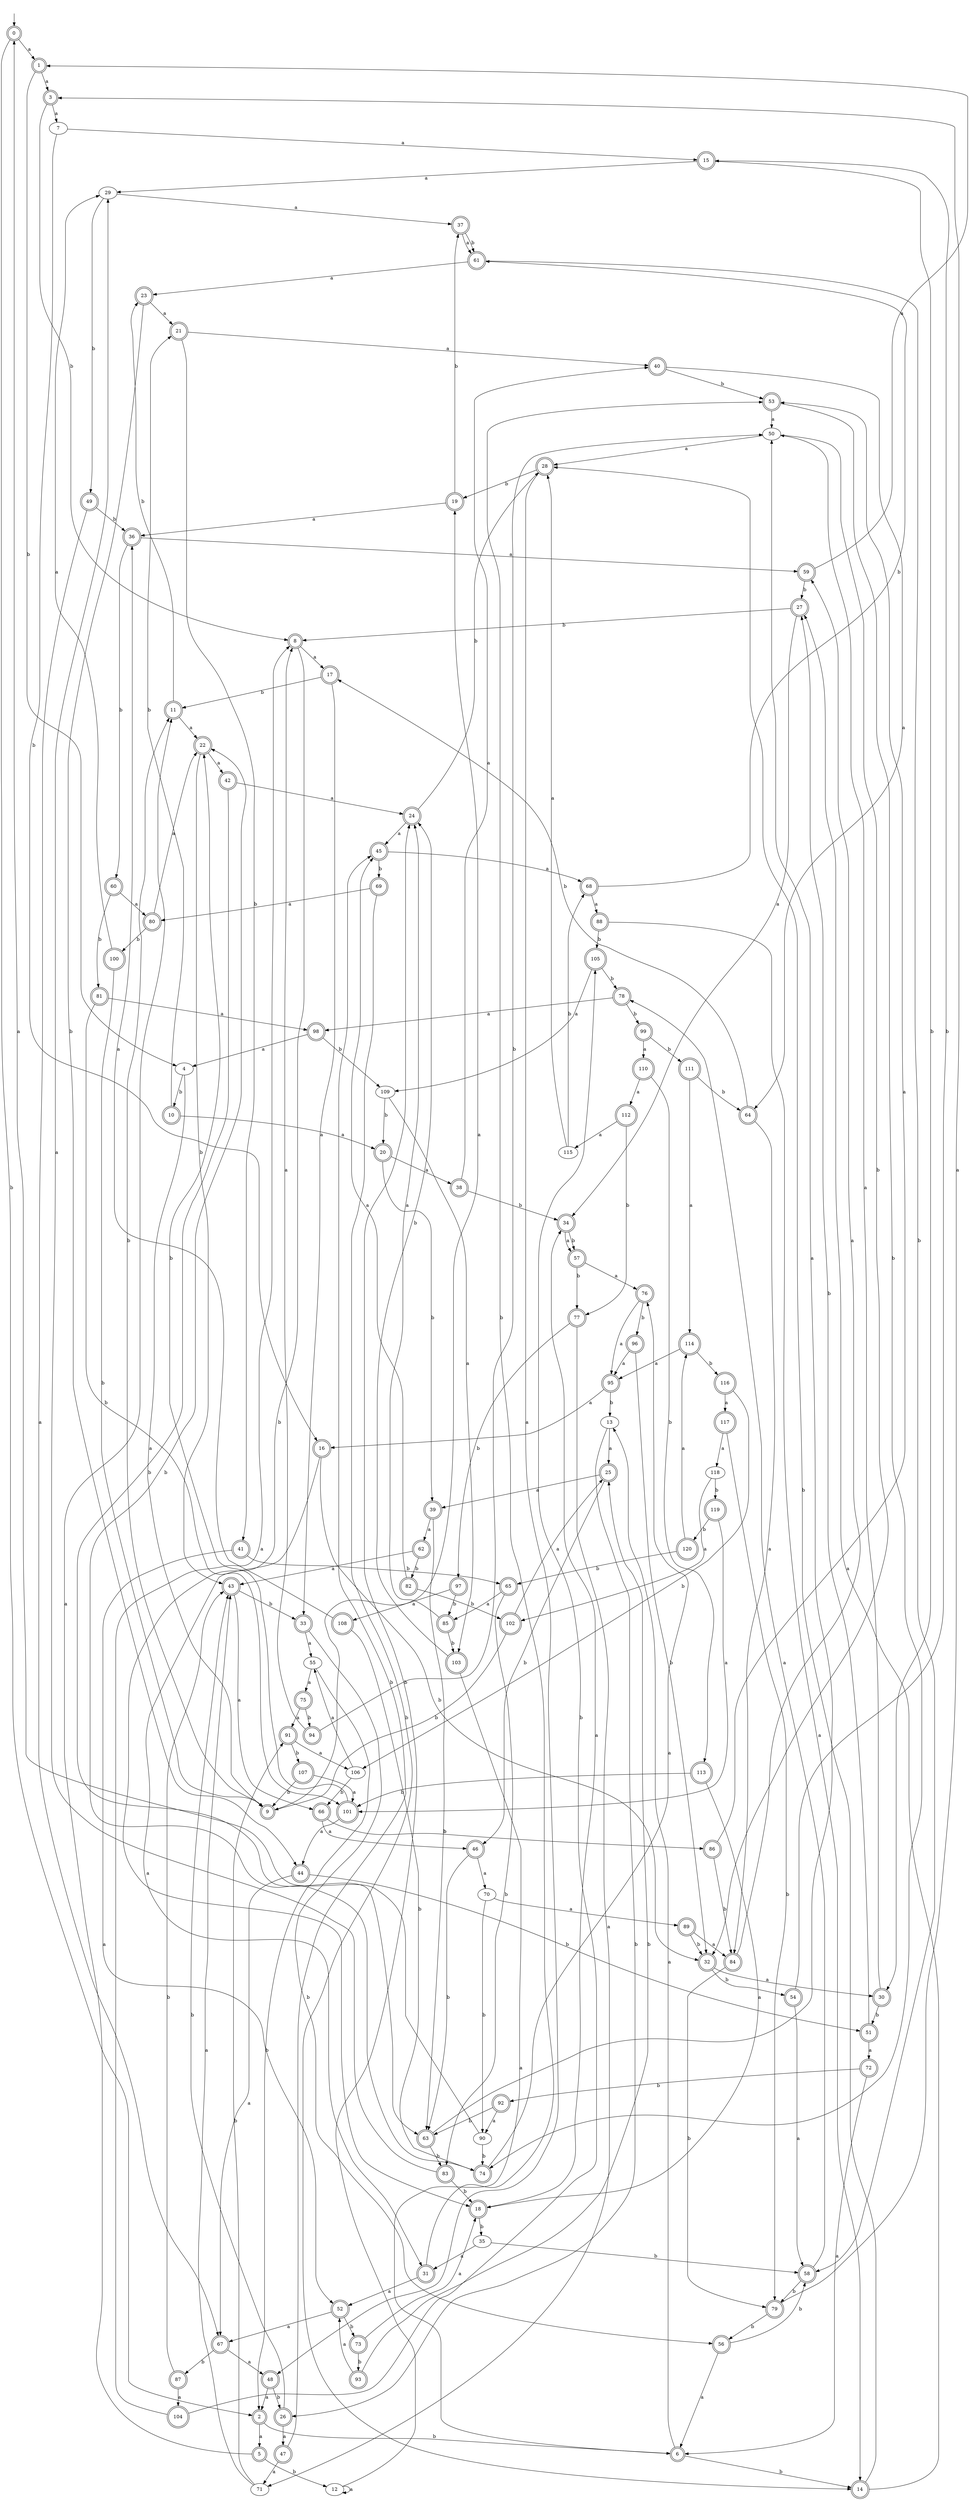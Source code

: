 digraph RandomDFA {
  __start0 [label="", shape=none];
  __start0 -> 0 [label=""];
  0 [shape=circle] [shape=doublecircle]
  0 -> 1 [label="a"]
  0 -> 2 [label="b"]
  1 [shape=doublecircle]
  1 -> 3 [label="a"]
  1 -> 4 [label="b"]
  2 [shape=doublecircle]
  2 -> 5 [label="a"]
  2 -> 6 [label="b"]
  3 [shape=doublecircle]
  3 -> 7 [label="a"]
  3 -> 8 [label="b"]
  4
  4 -> 9 [label="a"]
  4 -> 10 [label="b"]
  5 [shape=doublecircle]
  5 -> 11 [label="a"]
  5 -> 12 [label="b"]
  6 [shape=doublecircle]
  6 -> 13 [label="a"]
  6 -> 14 [label="b"]
  7
  7 -> 15 [label="a"]
  7 -> 16 [label="b"]
  8 [shape=doublecircle]
  8 -> 17 [label="a"]
  8 -> 18 [label="b"]
  9 [shape=doublecircle]
  9 -> 19 [label="a"]
  9 -> 11 [label="b"]
  10 [shape=doublecircle]
  10 -> 20 [label="a"]
  10 -> 21 [label="b"]
  11 [shape=doublecircle]
  11 -> 22 [label="a"]
  11 -> 23 [label="b"]
  12
  12 -> 12 [label="a"]
  12 -> 24 [label="b"]
  13
  13 -> 25 [label="a"]
  13 -> 26 [label="b"]
  14 [shape=doublecircle]
  14 -> 27 [label="a"]
  14 -> 28 [label="b"]
  15 [shape=doublecircle]
  15 -> 29 [label="a"]
  15 -> 30 [label="b"]
  16 [shape=doublecircle]
  16 -> 31 [label="a"]
  16 -> 32 [label="b"]
  17 [shape=doublecircle]
  17 -> 33 [label="a"]
  17 -> 11 [label="b"]
  18 [shape=doublecircle]
  18 -> 34 [label="a"]
  18 -> 35 [label="b"]
  19 [shape=doublecircle]
  19 -> 36 [label="a"]
  19 -> 37 [label="b"]
  20 [shape=doublecircle]
  20 -> 38 [label="a"]
  20 -> 39 [label="b"]
  21 [shape=doublecircle]
  21 -> 40 [label="a"]
  21 -> 41 [label="b"]
  22 [shape=doublecircle]
  22 -> 42 [label="a"]
  22 -> 43 [label="b"]
  23 [shape=doublecircle]
  23 -> 21 [label="a"]
  23 -> 44 [label="b"]
  24 [shape=doublecircle]
  24 -> 45 [label="a"]
  24 -> 28 [label="b"]
  25 [shape=doublecircle]
  25 -> 39 [label="a"]
  25 -> 46 [label="b"]
  26 [shape=doublecircle]
  26 -> 47 [label="a"]
  26 -> 43 [label="b"]
  27 [shape=doublecircle]
  27 -> 34 [label="a"]
  27 -> 8 [label="b"]
  28 [shape=doublecircle]
  28 -> 48 [label="a"]
  28 -> 19 [label="b"]
  29
  29 -> 37 [label="a"]
  29 -> 49 [label="b"]
  30 [shape=doublecircle]
  30 -> 50 [label="a"]
  30 -> 51 [label="b"]
  31 [shape=doublecircle]
  31 -> 52 [label="a"]
  31 -> 53 [label="b"]
  32 [shape=doublecircle]
  32 -> 30 [label="a"]
  32 -> 54 [label="b"]
  33 [shape=doublecircle]
  33 -> 55 [label="a"]
  33 -> 56 [label="b"]
  34 [shape=doublecircle]
  34 -> 57 [label="a"]
  34 -> 57 [label="b"]
  35
  35 -> 31 [label="a"]
  35 -> 58 [label="b"]
  36 [shape=doublecircle]
  36 -> 59 [label="a"]
  36 -> 60 [label="b"]
  37 [shape=doublecircle]
  37 -> 61 [label="a"]
  37 -> 61 [label="b"]
  38 [shape=doublecircle]
  38 -> 40 [label="a"]
  38 -> 34 [label="b"]
  39 [shape=doublecircle]
  39 -> 62 [label="a"]
  39 -> 63 [label="b"]
  40 [shape=doublecircle]
  40 -> 64 [label="a"]
  40 -> 53 [label="b"]
  41 [shape=doublecircle]
  41 -> 52 [label="a"]
  41 -> 65 [label="b"]
  42 [shape=doublecircle]
  42 -> 24 [label="a"]
  42 -> 63 [label="b"]
  43 [shape=doublecircle]
  43 -> 66 [label="a"]
  43 -> 33 [label="b"]
  44 [shape=doublecircle]
  44 -> 67 [label="a"]
  44 -> 51 [label="b"]
  45 [shape=doublecircle]
  45 -> 68 [label="a"]
  45 -> 69 [label="b"]
  46 [shape=doublecircle]
  46 -> 70 [label="a"]
  46 -> 63 [label="b"]
  47 [shape=doublecircle]
  47 -> 71 [label="a"]
  47 -> 45 [label="b"]
  48 [shape=doublecircle]
  48 -> 2 [label="a"]
  48 -> 26 [label="b"]
  49 [shape=doublecircle]
  49 -> 67 [label="a"]
  49 -> 36 [label="b"]
  50
  50 -> 28 [label="a"]
  50 -> 32 [label="b"]
  51 [shape=doublecircle]
  51 -> 72 [label="a"]
  51 -> 27 [label="b"]
  52 [shape=doublecircle]
  52 -> 67 [label="a"]
  52 -> 73 [label="b"]
  53 [shape=doublecircle]
  53 -> 50 [label="a"]
  53 -> 74 [label="b"]
  54 [shape=doublecircle]
  54 -> 58 [label="a"]
  54 -> 15 [label="b"]
  55
  55 -> 75 [label="a"]
  55 -> 2 [label="b"]
  56 [shape=doublecircle]
  56 -> 6 [label="a"]
  56 -> 58 [label="b"]
  57 [shape=doublecircle]
  57 -> 76 [label="a"]
  57 -> 77 [label="b"]
  58 [shape=doublecircle]
  58 -> 78 [label="a"]
  58 -> 79 [label="b"]
  59 [shape=doublecircle]
  59 -> 1 [label="a"]
  59 -> 27 [label="b"]
  60 [shape=doublecircle]
  60 -> 80 [label="a"]
  60 -> 81 [label="b"]
  61 [shape=doublecircle]
  61 -> 23 [label="a"]
  61 -> 58 [label="b"]
  62 [shape=doublecircle]
  62 -> 43 [label="a"]
  62 -> 82 [label="b"]
  63 [shape=doublecircle]
  63 -> 50 [label="a"]
  63 -> 83 [label="b"]
  64 [shape=doublecircle]
  64 -> 84 [label="a"]
  64 -> 17 [label="b"]
  65 [shape=doublecircle]
  65 -> 85 [label="a"]
  65 -> 83 [label="b"]
  66 [shape=doublecircle]
  66 -> 46 [label="a"]
  66 -> 86 [label="b"]
  67 [shape=doublecircle]
  67 -> 48 [label="a"]
  67 -> 87 [label="b"]
  68 [shape=doublecircle]
  68 -> 88 [label="a"]
  68 -> 61 [label="b"]
  69 [shape=doublecircle]
  69 -> 80 [label="a"]
  69 -> 14 [label="b"]
  70
  70 -> 89 [label="a"]
  70 -> 90 [label="b"]
  71
  71 -> 43 [label="a"]
  71 -> 91 [label="b"]
  72 [shape=doublecircle]
  72 -> 6 [label="a"]
  72 -> 92 [label="b"]
  73 [shape=doublecircle]
  73 -> 18 [label="a"]
  73 -> 93 [label="b"]
  74 [shape=doublecircle]
  74 -> 76 [label="a"]
  74 -> 22 [label="b"]
  75 [shape=doublecircle]
  75 -> 91 [label="a"]
  75 -> 94 [label="b"]
  76 [shape=doublecircle]
  76 -> 95 [label="a"]
  76 -> 96 [label="b"]
  77 [shape=doublecircle]
  77 -> 71 [label="a"]
  77 -> 97 [label="b"]
  78 [shape=doublecircle]
  78 -> 98 [label="a"]
  78 -> 99 [label="b"]
  79 [shape=doublecircle]
  79 -> 3 [label="a"]
  79 -> 56 [label="b"]
  80 [shape=doublecircle]
  80 -> 22 [label="a"]
  80 -> 100 [label="b"]
  81 [shape=doublecircle]
  81 -> 98 [label="a"]
  81 -> 101 [label="b"]
  82 [shape=doublecircle]
  82 -> 45 [label="a"]
  82 -> 102 [label="b"]
  83 [shape=doublecircle]
  83 -> 29 [label="a"]
  83 -> 18 [label="b"]
  84 [shape=doublecircle]
  84 -> 59 [label="a"]
  84 -> 79 [label="b"]
  85 [shape=doublecircle]
  85 -> 24 [label="a"]
  85 -> 103 [label="b"]
  86 [shape=doublecircle]
  86 -> 53 [label="a"]
  86 -> 84 [label="b"]
  87 [shape=doublecircle]
  87 -> 104 [label="a"]
  87 -> 43 [label="b"]
  88 [shape=doublecircle]
  88 -> 14 [label="a"]
  88 -> 105 [label="b"]
  89 [shape=doublecircle]
  89 -> 84 [label="a"]
  89 -> 32 [label="b"]
  90
  90 -> 0 [label="a"]
  90 -> 74 [label="b"]
  91 [shape=doublecircle]
  91 -> 106 [label="a"]
  91 -> 107 [label="b"]
  92 [shape=doublecircle]
  92 -> 90 [label="a"]
  92 -> 63 [label="b"]
  93 [shape=doublecircle]
  93 -> 52 [label="a"]
  93 -> 25 [label="b"]
  94 [shape=doublecircle]
  94 -> 8 [label="a"]
  94 -> 50 [label="b"]
  95 [shape=doublecircle]
  95 -> 16 [label="a"]
  95 -> 13 [label="b"]
  96 [shape=doublecircle]
  96 -> 95 [label="a"]
  96 -> 32 [label="b"]
  97 [shape=doublecircle]
  97 -> 108 [label="a"]
  97 -> 85 [label="b"]
  98 [shape=doublecircle]
  98 -> 4 [label="a"]
  98 -> 109 [label="b"]
  99 [shape=doublecircle]
  99 -> 110 [label="a"]
  99 -> 111 [label="b"]
  100 [shape=doublecircle]
  100 -> 29 [label="a"]
  100 -> 9 [label="b"]
  101 [shape=doublecircle]
  101 -> 44 [label="a"]
  101 -> 22 [label="b"]
  102 [shape=doublecircle]
  102 -> 25 [label="a"]
  102 -> 9 [label="b"]
  103 [shape=doublecircle]
  103 -> 6 [label="a"]
  103 -> 24 [label="b"]
  104 [shape=doublecircle]
  104 -> 8 [label="a"]
  104 -> 105 [label="b"]
  105 [shape=doublecircle]
  105 -> 109 [label="a"]
  105 -> 78 [label="b"]
  106
  106 -> 55 [label="a"]
  106 -> 66 [label="b"]
  107 [shape=doublecircle]
  107 -> 101 [label="a"]
  107 -> 9 [label="b"]
  108 [shape=doublecircle]
  108 -> 36 [label="a"]
  108 -> 74 [label="b"]
  109
  109 -> 103 [label="a"]
  109 -> 20 [label="b"]
  110 [shape=doublecircle]
  110 -> 112 [label="a"]
  110 -> 113 [label="b"]
  111 [shape=doublecircle]
  111 -> 114 [label="a"]
  111 -> 64 [label="b"]
  112 [shape=doublecircle]
  112 -> 115 [label="a"]
  112 -> 77 [label="b"]
  113 [shape=doublecircle]
  113 -> 18 [label="a"]
  113 -> 101 [label="b"]
  114 [shape=doublecircle]
  114 -> 95 [label="a"]
  114 -> 116 [label="b"]
  115
  115 -> 28 [label="a"]
  115 -> 68 [label="b"]
  116 [shape=doublecircle]
  116 -> 117 [label="a"]
  116 -> 106 [label="b"]
  117 [shape=doublecircle]
  117 -> 118 [label="a"]
  117 -> 79 [label="b"]
  118
  118 -> 102 [label="a"]
  118 -> 119 [label="b"]
  119 [shape=doublecircle]
  119 -> 101 [label="a"]
  119 -> 120 [label="b"]
  120 [shape=doublecircle]
  120 -> 114 [label="a"]
  120 -> 65 [label="b"]
}
